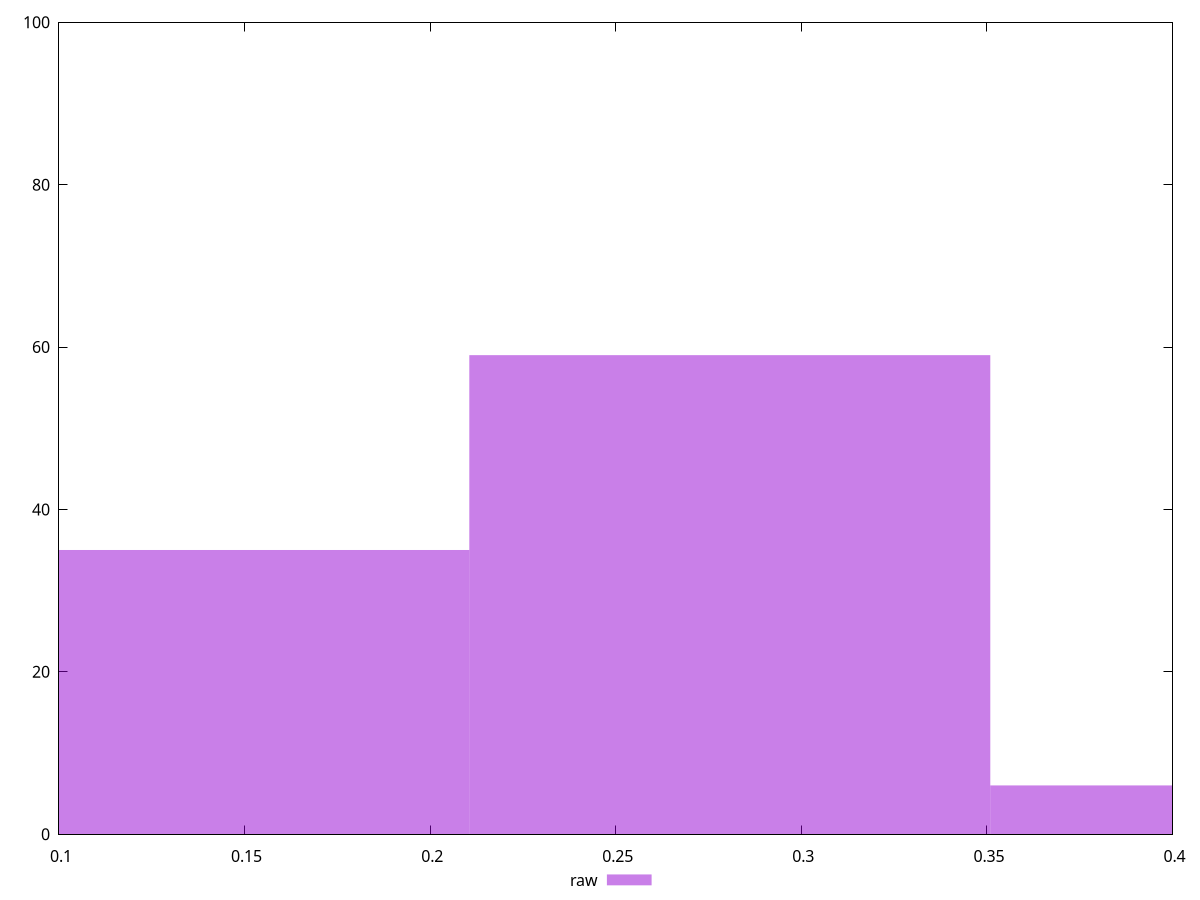 reset

$raw <<EOF
0.1403641867462049 35
0.42109256023861474 6
0.2807283734924098 59
EOF

set key outside below
set boxwidth 0.1403641867462049
set xrange [0.1:0.4]
set yrange [0:100]
set trange [0:100]
set style fill transparent solid 0.5 noborder
set terminal svg size 640, 490 enhanced background rgb 'white'
set output "report_00015_2021-02-09T16-11-33.973Z/meta/score/samples/pages+cached/raw/histogram.svg"

plot $raw title "raw" with boxes

reset
